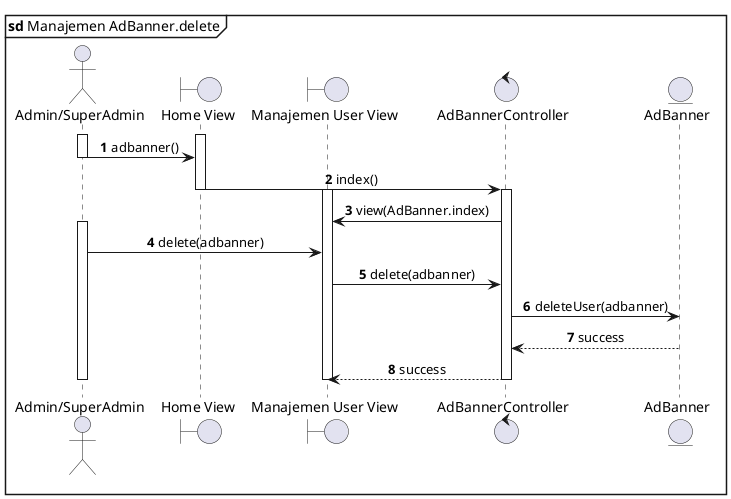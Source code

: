 @startuml AdBanner Manajemen.Delete
mainframe **sd** Manajemen AdBanner.delete
actor "Admin/SuperAdmin"  as User
boundary "Home View" as HomeView
boundary "Manajemen User View" as AdBannerView
control AdBannerController 
entity AdBanner as AdBannerModel

autonumber
' autoactivate on
skinparam SequenceMessageAlignment center

activate User
activate HomeView
User->HomeView: adbanner()
deactivate User
HomeView->AdBannerController: index()
deactivate HomeView
activate AdBannerController
activate AdBannerView
AdBannerController->AdBannerView: view(AdBanner.index)
activate User
User->AdBannerView: delete(adbanner)
AdBannerView->AdBannerController: delete(adbanner)
AdBannerController->AdBannerModel: deleteUser(adbanner)
AdBannerModel-->AdBannerController: success
AdBannerController-->AdBannerView: success
deactivate AdBannerController
deactivate AdBannerView
deactivate User



@enduml